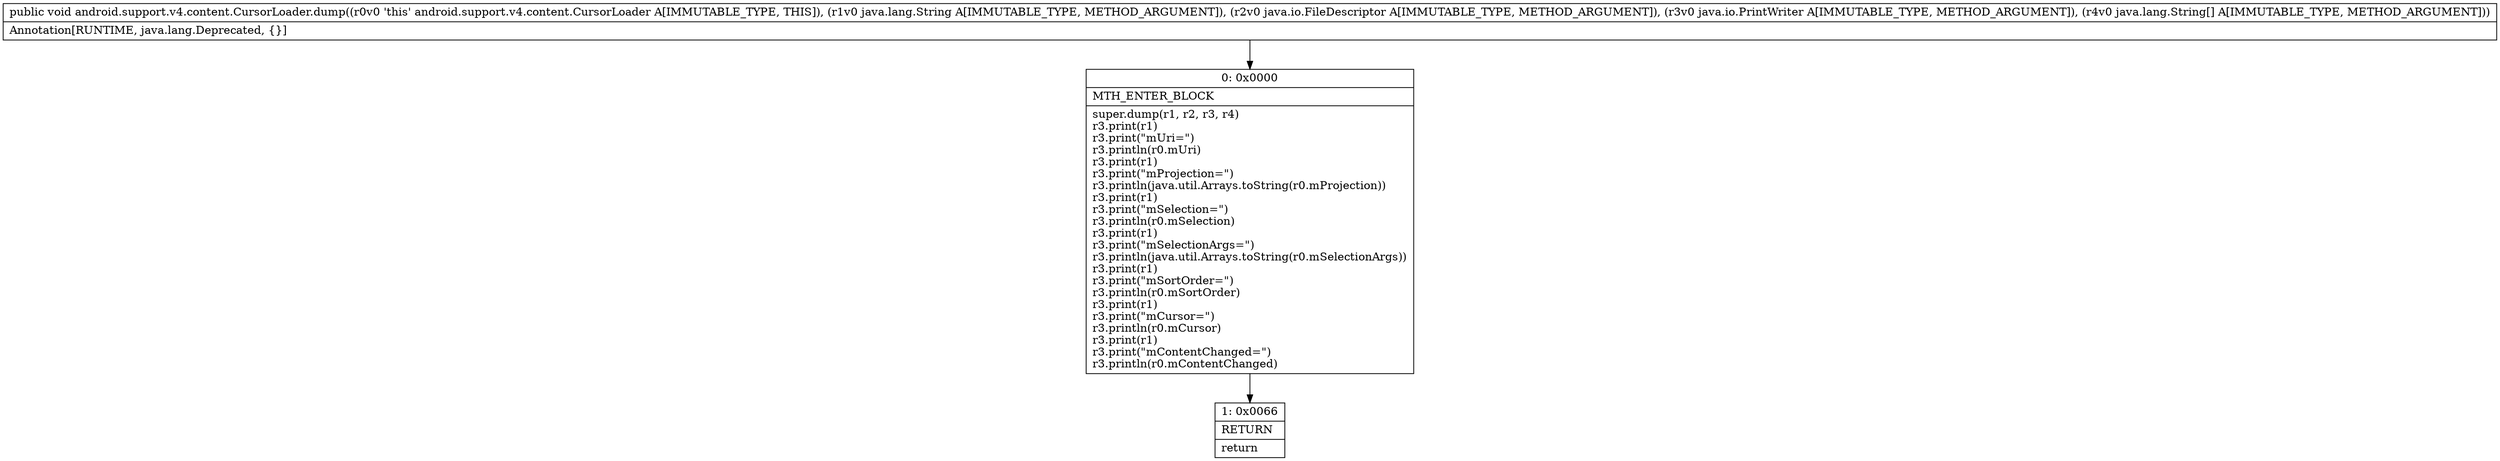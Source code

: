 digraph "CFG forandroid.support.v4.content.CursorLoader.dump(Ljava\/lang\/String;Ljava\/io\/FileDescriptor;Ljava\/io\/PrintWriter;[Ljava\/lang\/String;)V" {
Node_0 [shape=record,label="{0\:\ 0x0000|MTH_ENTER_BLOCK\l|super.dump(r1, r2, r3, r4)\lr3.print(r1)\lr3.print(\"mUri=\")\lr3.println(r0.mUri)\lr3.print(r1)\lr3.print(\"mProjection=\")\lr3.println(java.util.Arrays.toString(r0.mProjection))\lr3.print(r1)\lr3.print(\"mSelection=\")\lr3.println(r0.mSelection)\lr3.print(r1)\lr3.print(\"mSelectionArgs=\")\lr3.println(java.util.Arrays.toString(r0.mSelectionArgs))\lr3.print(r1)\lr3.print(\"mSortOrder=\")\lr3.println(r0.mSortOrder)\lr3.print(r1)\lr3.print(\"mCursor=\")\lr3.println(r0.mCursor)\lr3.print(r1)\lr3.print(\"mContentChanged=\")\lr3.println(r0.mContentChanged)\l}"];
Node_1 [shape=record,label="{1\:\ 0x0066|RETURN\l|return\l}"];
MethodNode[shape=record,label="{public void android.support.v4.content.CursorLoader.dump((r0v0 'this' android.support.v4.content.CursorLoader A[IMMUTABLE_TYPE, THIS]), (r1v0 java.lang.String A[IMMUTABLE_TYPE, METHOD_ARGUMENT]), (r2v0 java.io.FileDescriptor A[IMMUTABLE_TYPE, METHOD_ARGUMENT]), (r3v0 java.io.PrintWriter A[IMMUTABLE_TYPE, METHOD_ARGUMENT]), (r4v0 java.lang.String[] A[IMMUTABLE_TYPE, METHOD_ARGUMENT]))  | Annotation[RUNTIME, java.lang.Deprecated, \{\}]\l}"];
MethodNode -> Node_0;
Node_0 -> Node_1;
}

